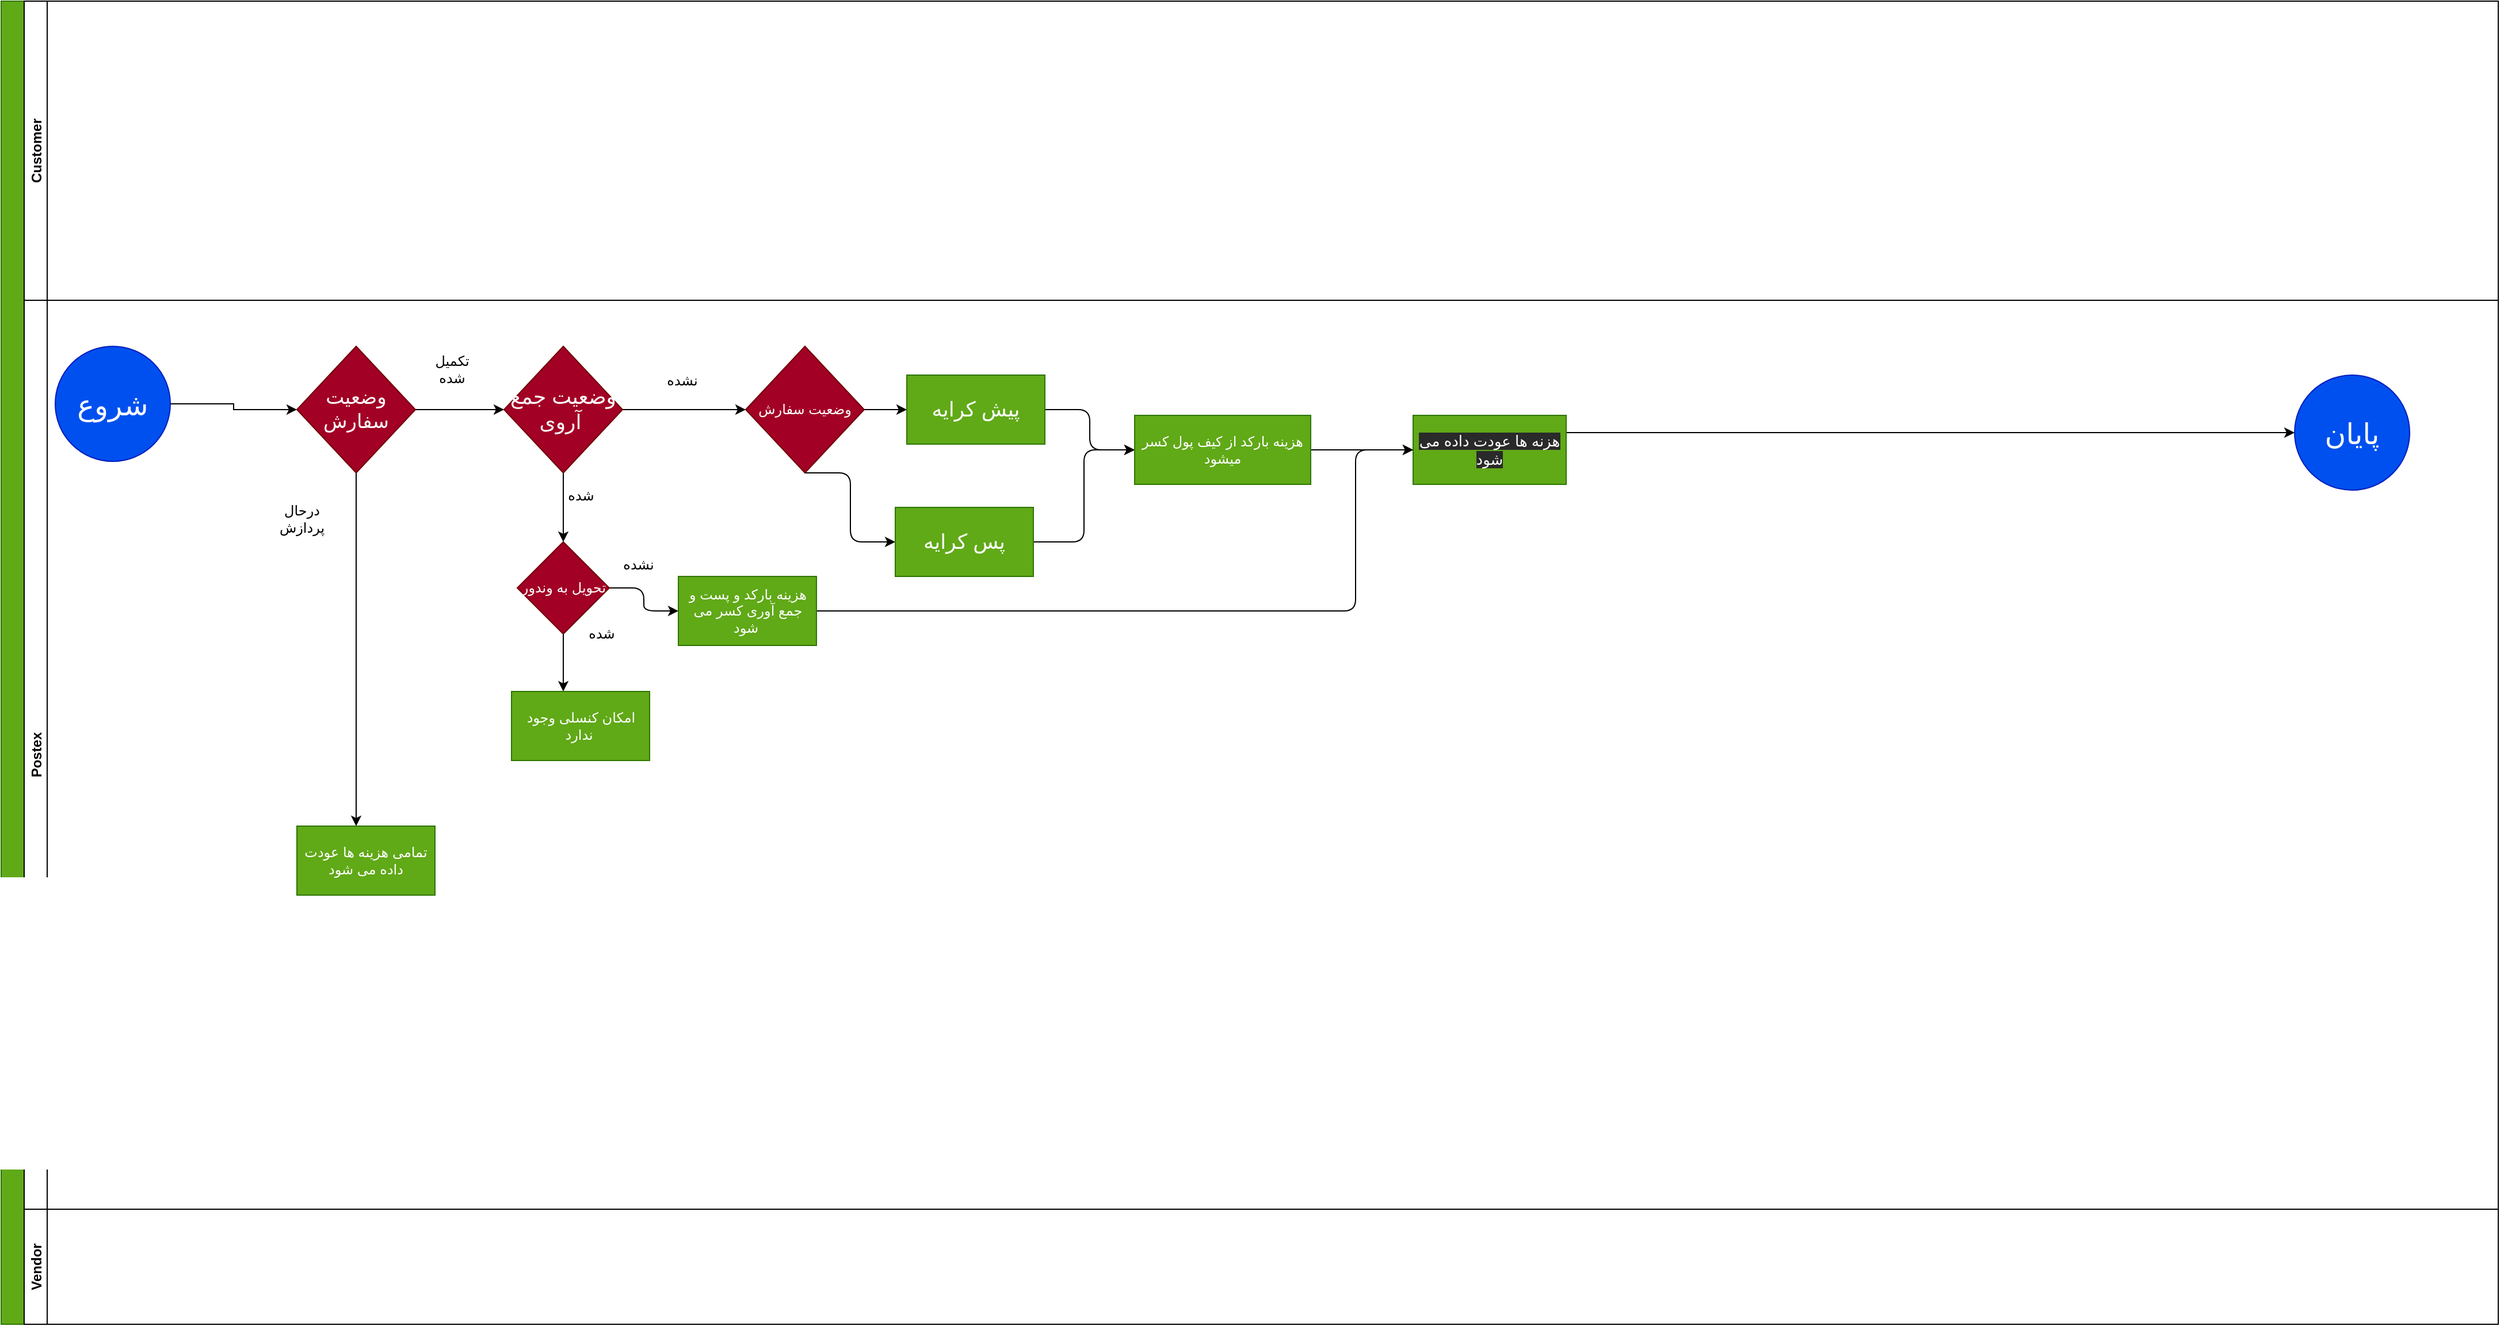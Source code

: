 <mxfile>
    <diagram id="5A1bJ8k7loEzjgKSIjJu" name="Page-1">
        <mxGraphModel dx="820" dy="567" grid="0" gridSize="10" guides="1" tooltips="1" connect="1" arrows="1" fold="1" page="1" pageScale="1" pageWidth="2336" pageHeight="1654" math="0" shadow="0">
            <root>
                <mxCell id="0"/>
                <mxCell id="1" parent="0"/>
                <mxCell id="27" value=" " style="swimlane;childLayout=stackLayout;resizeParent=1;resizeParentMax=0;horizontal=0;startSize=20;horizontalStack=0;fillColor=#60a917;strokeColor=#2D7600;fontColor=#ffffff;fontSize=13;" parent="1" vertex="1">
                    <mxGeometry x="83" y="80" width="2170" height="1150" as="geometry"/>
                </mxCell>
                <mxCell id="28" value="Customer" style="swimlane;startSize=20;horizontal=0;" parent="27" vertex="1">
                    <mxGeometry x="20" width="2150" height="260" as="geometry"/>
                </mxCell>
                <mxCell id="37" value="Postex" style="swimlane;startSize=20;horizontal=0;" parent="27" vertex="1">
                    <mxGeometry x="20" y="260" width="2150" height="790" as="geometry"/>
                </mxCell>
                <mxCell id="29" value="" style="edgeStyle=orthogonalEdgeStyle;rounded=0;orthogonalLoop=1;jettySize=auto;html=1;" parent="37" source="30" target="59" edge="1">
                    <mxGeometry relative="1" as="geometry">
                        <mxPoint x="197" y="90.0" as="targetPoint"/>
                    </mxGeometry>
                </mxCell>
                <mxCell id="30" value="&lt;font style=&quot;font-size: 25px&quot;&gt;شروع&lt;/font&gt;" style="ellipse;whiteSpace=wrap;html=1;aspect=fixed;fillColor=#0050ef;strokeColor=#001DBC;fontColor=#ffffff;" parent="37" vertex="1">
                    <mxGeometry x="27" y="40" width="100" height="100" as="geometry"/>
                </mxCell>
                <mxCell id="35" value="&lt;font style=&quot;font-size: 25px&quot;&gt;پایان&lt;/font&gt;" style="ellipse;whiteSpace=wrap;html=1;aspect=fixed;fillColor=#0050ef;strokeColor=#001DBC;fontColor=#ffffff;" parent="37" vertex="1">
                    <mxGeometry x="1973" y="65" width="100" height="100" as="geometry"/>
                </mxCell>
                <mxCell id="64" value="" style="edgeStyle=elbowEdgeStyle;html=1;" parent="37" source="59" target="63" edge="1">
                    <mxGeometry relative="1" as="geometry"/>
                </mxCell>
                <mxCell id="70" style="edgeStyle=elbowEdgeStyle;html=1;exitX=1;exitY=0.5;exitDx=0;exitDy=0;" parent="37" source="59" target="68" edge="1">
                    <mxGeometry relative="1" as="geometry"/>
                </mxCell>
                <mxCell id="59" value="&lt;font style=&quot;font-size: 17px&quot;&gt;وضعیت سفارش&lt;/font&gt;" style="rhombus;whiteSpace=wrap;html=1;fillColor=#a20025;strokeColor=#6F0000;fontColor=#ffffff;" parent="37" vertex="1">
                    <mxGeometry x="237" y="40" width="103" height="110" as="geometry"/>
                </mxCell>
                <mxCell id="63" value="تمامی هزینه ها عودت داده می شود" style="whiteSpace=wrap;html=1;fontColor=#ffffff;strokeColor=#2D7600;fillColor=#60a917;" parent="37" vertex="1">
                    <mxGeometry x="237" y="457" width="120" height="60" as="geometry"/>
                </mxCell>
                <mxCell id="65" value="درحال پردازش" style="text;html=1;strokeColor=none;fillColor=none;align=center;verticalAlign=middle;whiteSpace=wrap;rounded=0;" parent="37" vertex="1">
                    <mxGeometry x="207" y="180" width="68.5" height="20" as="geometry"/>
                </mxCell>
                <mxCell id="75" value="" style="edgeStyle=elbowEdgeStyle;html=1;" parent="37" source="69" target="74" edge="1">
                    <mxGeometry relative="1" as="geometry"/>
                </mxCell>
                <mxCell id="77" style="edgeStyle=elbowEdgeStyle;html=1;exitX=0.5;exitY=1;exitDx=0;exitDy=0;entryX=0;entryY=0.5;entryDx=0;entryDy=0;" parent="37" source="69" target="76" edge="1">
                    <mxGeometry relative="1" as="geometry"/>
                </mxCell>
                <mxCell id="69" value="وضعیت سفارش" style="rhombus;whiteSpace=wrap;html=1;fillColor=#a20025;strokeColor=#6F0000;fontColor=#ffffff;" parent="37" vertex="1">
                    <mxGeometry x="627" y="40" width="103" height="110" as="geometry"/>
                </mxCell>
                <mxCell id="71" value="" style="edgeStyle=elbowEdgeStyle;html=1;" parent="37" source="68" target="69" edge="1">
                    <mxGeometry relative="1" as="geometry"/>
                </mxCell>
                <mxCell id="92" value="" style="edgeStyle=elbowEdgeStyle;html=1;" parent="37" source="68" target="91" edge="1">
                    <mxGeometry relative="1" as="geometry"/>
                </mxCell>
                <mxCell id="68" value="&lt;font style=&quot;font-size: 18px&quot;&gt;وضعیت جمع آروی&amp;nbsp;&lt;/font&gt;" style="rhombus;whiteSpace=wrap;html=1;fillColor=#a20025;strokeColor=#6F0000;fontColor=#ffffff;" parent="37" vertex="1">
                    <mxGeometry x="417" y="40" width="103" height="110" as="geometry"/>
                </mxCell>
                <mxCell id="73" value="نشده" style="text;html=1;strokeColor=none;fillColor=none;align=center;verticalAlign=middle;whiteSpace=wrap;rounded=0;" parent="37" vertex="1">
                    <mxGeometry x="547" y="60" width="50" height="20" as="geometry"/>
                </mxCell>
                <mxCell id="72" value="شده" style="text;html=1;strokeColor=none;fillColor=none;align=center;verticalAlign=middle;whiteSpace=wrap;rounded=0;" parent="37" vertex="1">
                    <mxGeometry x="458.5" y="160" width="50" height="20" as="geometry"/>
                </mxCell>
                <mxCell id="79" value="" style="edgeStyle=elbowEdgeStyle;html=1;entryX=0;entryY=0.5;entryDx=0;entryDy=0;" parent="37" source="74" target="86" edge="1">
                    <mxGeometry relative="1" as="geometry">
                        <mxPoint x="967" y="95" as="targetPoint"/>
                    </mxGeometry>
                </mxCell>
                <mxCell id="74" value="&lt;font style=&quot;font-size: 18px&quot;&gt;پیش کرایه&lt;/font&gt;" style="whiteSpace=wrap;html=1;fontColor=#ffffff;strokeColor=#2D7600;fillColor=#60a917;" parent="37" vertex="1">
                    <mxGeometry x="767" y="65" width="120" height="60" as="geometry"/>
                </mxCell>
                <mxCell id="87" value="" style="edgeStyle=elbowEdgeStyle;html=1;" parent="37" source="76" target="86" edge="1">
                    <mxGeometry relative="1" as="geometry"/>
                </mxCell>
                <mxCell id="76" value="&lt;font style=&quot;font-size: 18px&quot;&gt;پس کرایه&lt;/font&gt;" style="whiteSpace=wrap;html=1;fontColor=#ffffff;strokeColor=#2D7600;fillColor=#60a917;" parent="37" vertex="1">
                    <mxGeometry x="757" y="180" width="120" height="60" as="geometry"/>
                </mxCell>
                <mxCell id="104" style="edgeStyle=elbowEdgeStyle;html=1;exitX=1;exitY=0.25;exitDx=0;exitDy=0;entryX=0;entryY=0.5;entryDx=0;entryDy=0;" parent="37" source="82" edge="1" target="35">
                    <mxGeometry relative="1" as="geometry">
                        <mxPoint x="2067" y="115" as="targetPoint"/>
                    </mxGeometry>
                </mxCell>
                <mxCell id="82" value="&#10;&#10;&lt;span style=&quot;color: rgb(255, 255, 255); font-family: helvetica; font-size: 13px; font-style: normal; font-weight: 400; letter-spacing: normal; text-align: center; text-indent: 0px; text-transform: none; word-spacing: 0px; background-color: rgb(42, 42, 42); display: inline; float: none;&quot;&gt;هزنه ها عودت داده می شود&lt;/span&gt;&#10;&#10;" style="whiteSpace=wrap;html=1;fontColor=#ffffff;strokeColor=#2D7600;fillColor=#60a917;" parent="37" vertex="1">
                    <mxGeometry x="1207" y="100" width="133" height="60" as="geometry"/>
                </mxCell>
                <mxCell id="89" style="edgeStyle=elbowEdgeStyle;html=1;exitX=1;exitY=0.5;exitDx=0;exitDy=0;entryX=0;entryY=0.5;entryDx=0;entryDy=0;" parent="37" source="86" target="82" edge="1">
                    <mxGeometry relative="1" as="geometry"/>
                </mxCell>
                <mxCell id="86" value="هزینه بارکد از کیف پول کسر میشود" style="whiteSpace=wrap;html=1;fontColor=#ffffff;strokeColor=#2D7600;fillColor=#60a917;" parent="37" vertex="1">
                    <mxGeometry x="965" y="100" width="153" height="60" as="geometry"/>
                </mxCell>
                <mxCell id="94" value="" style="edgeStyle=elbowEdgeStyle;html=1;" parent="37" source="91" target="93" edge="1">
                    <mxGeometry relative="1" as="geometry"/>
                </mxCell>
                <mxCell id="103" value="" style="edgeStyle=elbowEdgeStyle;html=1;" parent="37" source="91" target="102" edge="1">
                    <mxGeometry relative="1" as="geometry"/>
                </mxCell>
                <mxCell id="91" value="تحویل به وندور" style="rhombus;whiteSpace=wrap;html=1;fontColor=#ffffff;strokeColor=#6F0000;fillColor=#a20025;" parent="37" vertex="1">
                    <mxGeometry x="428.5" y="210" width="80" height="80" as="geometry"/>
                </mxCell>
                <mxCell id="99" style="edgeStyle=elbowEdgeStyle;html=1;exitX=1;exitY=0.5;exitDx=0;exitDy=0;" parent="37" source="93" target="82" edge="1">
                    <mxGeometry relative="1" as="geometry">
                        <Array as="points">
                            <mxPoint x="1157" y="200"/>
                        </Array>
                    </mxGeometry>
                </mxCell>
                <mxCell id="93" value="هزینه بارکد و پست و جمع آوری کسر می شود&amp;nbsp;" style="whiteSpace=wrap;html=1;fontColor=#ffffff;strokeColor=#2D7600;fillColor=#60a917;" parent="37" vertex="1">
                    <mxGeometry x="568.5" y="240" width="120" height="60" as="geometry"/>
                </mxCell>
                <mxCell id="96" value="نشده" style="text;html=1;strokeColor=none;fillColor=none;align=center;verticalAlign=middle;whiteSpace=wrap;rounded=0;" parent="37" vertex="1">
                    <mxGeometry x="508.5" y="220" width="50" height="20" as="geometry"/>
                </mxCell>
                <mxCell id="95" value="شده" style="text;html=1;strokeColor=none;fillColor=none;align=center;verticalAlign=middle;whiteSpace=wrap;rounded=0;" parent="37" vertex="1">
                    <mxGeometry x="477" y="280" width="50" height="20" as="geometry"/>
                </mxCell>
                <mxCell id="102" value="امکان کنسلی وجود ندارد&amp;nbsp;" style="whiteSpace=wrap;html=1;fontColor=#ffffff;strokeColor=#2D7600;fillColor=#60a917;" parent="37" vertex="1">
                    <mxGeometry x="423.5" y="340" width="120" height="60" as="geometry"/>
                </mxCell>
                <mxCell id="48" value="Vendor" style="swimlane;startSize=20;horizontal=0;" parent="27" vertex="1">
                    <mxGeometry x="20" y="1050" width="2150" height="100" as="geometry"/>
                </mxCell>
                <mxCell id="62" value="تکمیل شده" style="text;html=1;strokeColor=none;fillColor=none;align=center;verticalAlign=middle;whiteSpace=wrap;rounded=0;" parent="1" vertex="1">
                    <mxGeometry x="450" y="390" width="50" height="20" as="geometry"/>
                </mxCell>
            </root>
        </mxGraphModel>
    </diagram>
</mxfile>